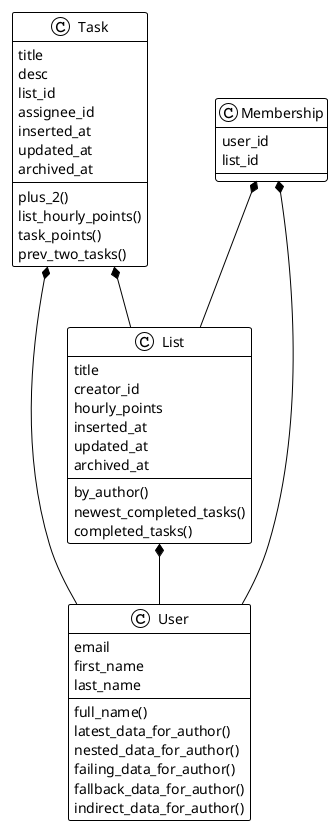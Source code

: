 @startuml
!theme plain

class User {
  email
  first_name
  last_name
  full_name()
  latest_data_for_author()
  nested_data_for_author()
  failing_data_for_author()
  fallback_data_for_author()
  indirect_data_for_author()
}

class List {
  title
  creator_id
  hourly_points
  inserted_at
  updated_at
  archived_at
  by_author()
  newest_completed_tasks()
  completed_tasks()
}

class Task {
  title
  desc
  list_id
  assignee_id
  inserted_at
  updated_at
  archived_at
  plus_2()
  list_hourly_points()
  task_points()
  prev_two_tasks()
}

class Membership {
  user_id
  list_id
}

List *-- User
Task *-- User
Task *-- List
Membership *-- List
Membership *-- User
@enduml
